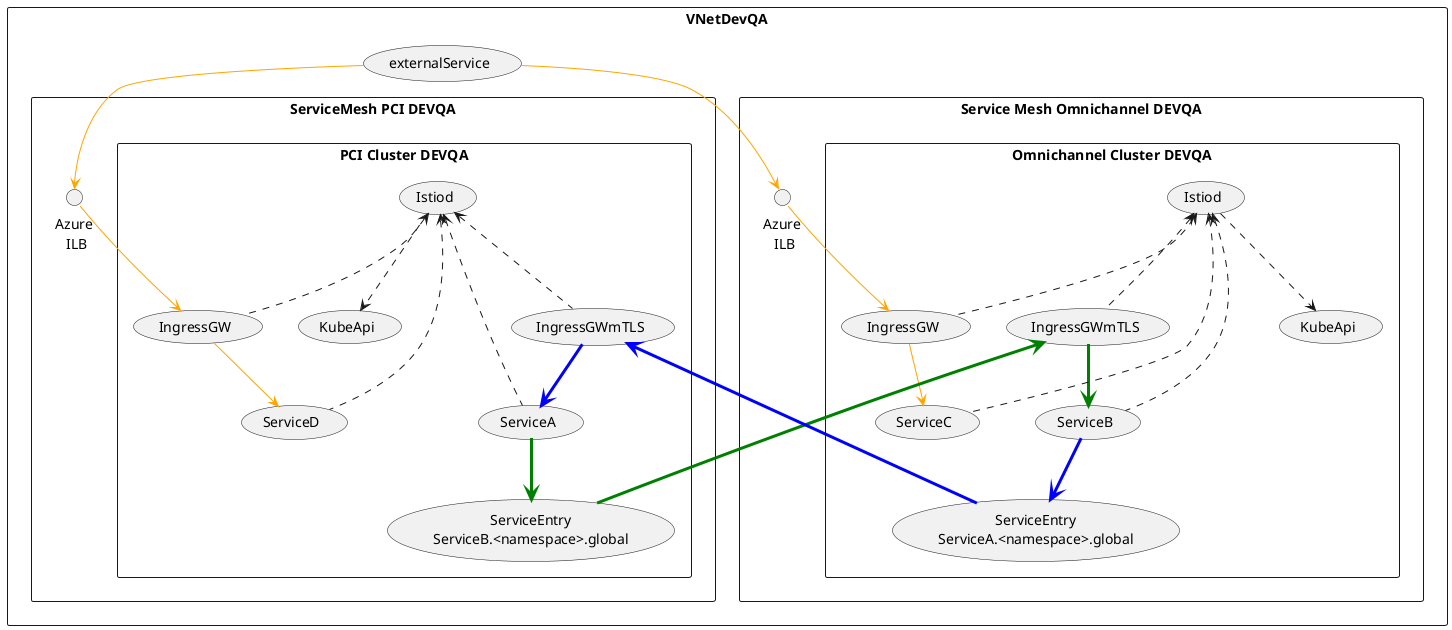 @startuml new
rectangle VNetDevQA {


rectangle "ServiceMesh PCI DEVQA" {
interface "Azure\n   ILB" as AzureILBPCIQA
rectangle "PCI Cluster DEVQA" {
  usecase "KubeApi" as KubeapiPCIDEVQA
  usecase "Istiod" as IstiodPCIDEVQA
  usecase "ServiceA" as ServiceAPCIDEVQA
  usecase "ServiceD" as ServiceDPCIDEVQA
  usecase "IngressGW" as IngressGWPCIDEVQA
  usecase "IngressGWmTLS" as IngressGWmTlsPCIDEVQA
  usecase "ServiceEntry\nServiceB.<namespace>.global" as ServiceEntryPCIDEVQA
}
}
rectangle "Service Mesh Omnichannel DEVQA" {
interface "Azure\n   ILB" as AzureILBDevQA
rectangle "Omnichannel Cluster DEVQA" {
  usecase "KubeApi" as KubeapiOmnichannelDEVQA
  usecase "Istiod" as IstiodOmnichannelDEVQA
  usecase "ServiceB" as ServiceBOmnichannelDEVQA
  usecase "ServiceC" as ServiceCOmnichannelDEVQA
  usecase "IngressGW" as IngressGWOmnichannelDEVQA
  usecase "IngressGWmTLS" as IngressGWmTlsOmnichannelDEVQA
  usecase "ServiceEntry\nServiceA.<namespace>.global" as ServiceEntryOmnichannelDEVQA
}
}
usecase "externalService"
externalService -[#Orange]-> AzureILBDevQA
externalService -[#Orange]-> AzureILBPCIQA
AzureILBDevQA -[#Orange]-> IngressGWOmnichannelDEVQA
IngressGWOmnichannelDEVQA -[#Orange]-> ServiceCOmnichannelDEVQA
' ServiceAPCIDEVQA -[#Green;thickness=3]-> AzureILBDevQA
ServiceAPCIDEVQA -[#Green;thickness=3]-> ServiceEntryPCIDEVQA
' AzureILBDevQA -[#Green;thickness=3]-> IngressGWOmnichannelDEVQA
ServiceEntryPCIDEVQA -[#Green;thickness=3]-> IngressGWmTlsOmnichannelDEVQA
IngressGWmTlsOmnichannelDEVQA -[#Green;thickness=3]-> ServiceBOmnichannelDEVQA
' ServiceBOmnichannelDEVQA -[#Blue;thickness=3]-> AzureILBPCIQA
ServiceBOmnichannelDEVQA -[#Blue;thickness=3]-> ServiceEntryOmnichannelDEVQA
' AzureILBPCIQA -[#Blue;thickness=3]-> IngressGWPCIDEVQA
ServiceEntryOmnichannelDEVQA -[#Blue;thickness=3]-> IngressGWmTlsPCIDEVQA
AzureILBPCIQA -[#Orange]-> IngressGWPCIDEVQA
IngressGWmTlsPCIDEVQA -[#Blue;thickness=3]-> ServiceAPCIDEVQA
IngressGWPCIDEVQA -[#Orange]-> ServiceDPCIDEVQA
' ServiceCOmnichannelDEVQA --> ServiceBOmnichannelDEVQA
' ServiceAPCIDEVQA --> ServiceDPCIDEVQA
' ServiceDPCIDEVQA --> ServiceAPCIDEVQA
IstiodPCIDEVQA ..> KubeapiPCIDEVQA
IstiodOmnichannelDEVQA ..> KubeapiOmnichannelDEVQA
IstiodPCIDEVQA <.. ServiceAPCIDEVQA
IstiodPCIDEVQA <.. ServiceDPCIDEVQA
IstiodPCIDEVQA <.. IngressGWPCIDEVQA
IstiodPCIDEVQA <.. IngressGWmTlsPCIDEVQA
IstiodOmnichannelDEVQA <.. ServiceBOmnichannelDEVQA
IstiodOmnichannelDEVQA <.. ServiceCOmnichannelDEVQA
IstiodOmnichannelDEVQA <.. IngressGWOmnichannelDEVQA
IstiodOmnichannelDEVQA <.. IngressGWmTlsOmnichannelDEVQA
}
@enduml